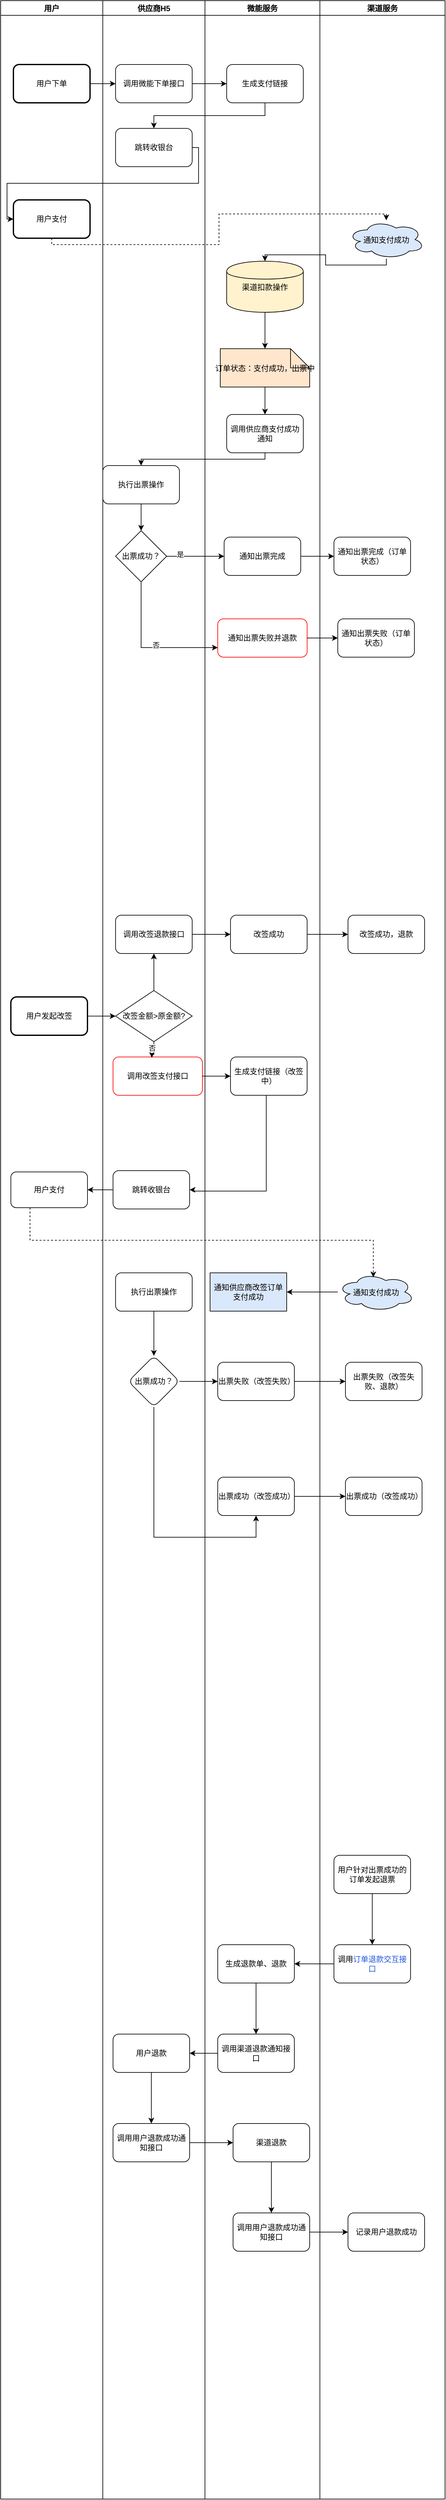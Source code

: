 <mxfile version="26.1.0">
  <diagram name="订单交互流程" id="X3QQzonAfKuEHhE_Va-f">
    <mxGraphModel dx="1038" dy="590" grid="1" gridSize="16" guides="1" tooltips="1" connect="1" arrows="1" fold="1" page="1" pageScale="1" pageWidth="827" pageHeight="1169" math="0" shadow="0">
      <root>
        <mxCell id="0" />
        <mxCell id="1" parent="0" />
        <mxCell id="J_SCniiIOk3CN0rLdy25-130" value="用户" style="swimlane;fontStyle=1;align=center;" vertex="1" parent="1">
          <mxGeometry y="40" width="160" height="3912" as="geometry" />
        </mxCell>
        <mxCell id="J_SCniiIOk3CN0rLdy25-131" value="用户下单" style="rounded=1;whiteSpace=wrap;strokeWidth=2;" vertex="1" parent="J_SCniiIOk3CN0rLdy25-130">
          <mxGeometry x="20" y="100" width="120" height="60" as="geometry" />
        </mxCell>
        <mxCell id="J_SCniiIOk3CN0rLdy25-132" value="用户支付" style="rounded=1;whiteSpace=wrap;strokeWidth=2;" vertex="1" parent="J_SCniiIOk3CN0rLdy25-130">
          <mxGeometry x="20" y="312" width="120" height="60" as="geometry" />
        </mxCell>
        <mxCell id="J_SCniiIOk3CN0rLdy25-133" value="用户发起改签" style="rounded=1;whiteSpace=wrap;strokeWidth=2;" vertex="1" parent="J_SCniiIOk3CN0rLdy25-130">
          <mxGeometry x="16" y="1560" width="120" height="60" as="geometry" />
        </mxCell>
        <mxCell id="J_SCniiIOk3CN0rLdy25-178" value="用户支付" style="rounded=1;whiteSpace=wrap;html=1;" vertex="1" parent="J_SCniiIOk3CN0rLdy25-130">
          <mxGeometry x="16" y="1834" width="120" height="56" as="geometry" />
        </mxCell>
        <mxCell id="J_SCniiIOk3CN0rLdy25-134" value="供应商H5" style="swimlane;fontStyle=1;align=center;" vertex="1" parent="1">
          <mxGeometry x="160" y="40" width="160" height="3912" as="geometry" />
        </mxCell>
        <mxCell id="J_SCniiIOk3CN0rLdy25-136" value="跳转收银台" style="rounded=1;whiteSpace=wrap;" vertex="1" parent="J_SCniiIOk3CN0rLdy25-134">
          <mxGeometry x="20" y="200" width="120" height="60" as="geometry" />
        </mxCell>
        <mxCell id="J_SCniiIOk3CN0rLdy25-142" value="调用改签退款接口" style="rounded=1;whiteSpace=wrap;" vertex="1" parent="J_SCniiIOk3CN0rLdy25-134">
          <mxGeometry x="20" y="1432" width="120" height="60" as="geometry" />
        </mxCell>
        <mxCell id="J_SCniiIOk3CN0rLdy25-143" value="调用改签支付接口" style="rounded=1;whiteSpace=wrap;strokeColor=#FF0000;" vertex="1" parent="J_SCniiIOk3CN0rLdy25-134">
          <mxGeometry x="16" y="1654" width="140" height="60" as="geometry" />
        </mxCell>
        <mxCell id="J_SCniiIOk3CN0rLdy25-135" value="调用微能下单接口" style="rounded=1;whiteSpace=wrap;" vertex="1" parent="J_SCniiIOk3CN0rLdy25-134">
          <mxGeometry x="20" y="100" width="120" height="60" as="geometry" />
        </mxCell>
        <mxCell id="J_SCniiIOk3CN0rLdy25-167" style="edgeStyle=orthogonalEdgeStyle;rounded=0;orthogonalLoop=1;jettySize=auto;html=1;entryX=0.5;entryY=1;entryDx=0;entryDy=0;" edge="1" parent="J_SCniiIOk3CN0rLdy25-134" source="J_SCniiIOk3CN0rLdy25-141" target="J_SCniiIOk3CN0rLdy25-142">
          <mxGeometry relative="1" as="geometry" />
        </mxCell>
        <mxCell id="J_SCniiIOk3CN0rLdy25-141" value="改签金额&gt;原金额?" style="rhombus;whiteSpace=wrap;" vertex="1" parent="J_SCniiIOk3CN0rLdy25-134">
          <mxGeometry x="20" y="1550" width="120" height="80" as="geometry" />
        </mxCell>
        <mxCell id="J_SCniiIOk3CN0rLdy25-165" style="edgeStyle=orthogonalEdgeStyle;rounded=0;orthogonalLoop=1;jettySize=auto;html=1;entryX=0.434;entryY=0.019;entryDx=0;entryDy=0;entryPerimeter=0;" edge="1" parent="J_SCniiIOk3CN0rLdy25-134" source="J_SCniiIOk3CN0rLdy25-141" target="J_SCniiIOk3CN0rLdy25-143">
          <mxGeometry relative="1" as="geometry" />
        </mxCell>
        <mxCell id="J_SCniiIOk3CN0rLdy25-166" value="否" style="edgeLabel;html=1;align=center;verticalAlign=middle;resizable=0;points=[];" vertex="1" connectable="0" parent="J_SCniiIOk3CN0rLdy25-165">
          <mxGeometry x="-0.331" y="-3" relative="1" as="geometry">
            <mxPoint as="offset" />
          </mxGeometry>
        </mxCell>
        <mxCell id="J_SCniiIOk3CN0rLdy25-173" value="跳转收银台" style="rounded=1;whiteSpace=wrap;html=1;" vertex="1" parent="J_SCniiIOk3CN0rLdy25-134">
          <mxGeometry x="16" y="1832" width="120" height="60" as="geometry" />
        </mxCell>
        <mxCell id="J_SCniiIOk3CN0rLdy25-137" value="执行出票操作" style="rounded=1;whiteSpace=wrap;" vertex="1" parent="J_SCniiIOk3CN0rLdy25-134">
          <mxGeometry y="728" width="120" height="60" as="geometry" />
        </mxCell>
        <mxCell id="J_SCniiIOk3CN0rLdy25-138" value="出票成功？" style="rhombus;whiteSpace=wrap;" vertex="1" parent="J_SCniiIOk3CN0rLdy25-134">
          <mxGeometry x="20" y="830" width="80" height="80" as="geometry" />
        </mxCell>
        <mxCell id="J_SCniiIOk3CN0rLdy25-160" style="edgeStyle=orthogonalEdgeStyle;rounded=0;exitX=0.5;exitY=1;entryX=0.5;entryY=0;" edge="1" parent="J_SCniiIOk3CN0rLdy25-134" source="J_SCniiIOk3CN0rLdy25-137" target="J_SCniiIOk3CN0rLdy25-138">
          <mxGeometry relative="1" as="geometry" />
        </mxCell>
        <mxCell id="J_SCniiIOk3CN0rLdy25-207" value="" style="edgeStyle=orthogonalEdgeStyle;rounded=0;orthogonalLoop=1;jettySize=auto;html=1;" edge="1" parent="J_SCniiIOk3CN0rLdy25-134" source="J_SCniiIOk3CN0rLdy25-205" target="J_SCniiIOk3CN0rLdy25-206">
          <mxGeometry relative="1" as="geometry" />
        </mxCell>
        <mxCell id="J_SCniiIOk3CN0rLdy25-205" value="执行出票操作" style="rounded=1;whiteSpace=wrap;html=1;" vertex="1" parent="J_SCniiIOk3CN0rLdy25-134">
          <mxGeometry x="20" y="1992" width="120" height="60" as="geometry" />
        </mxCell>
        <mxCell id="J_SCniiIOk3CN0rLdy25-206" value="出票成功？" style="rhombus;whiteSpace=wrap;html=1;rounded=1;" vertex="1" parent="J_SCniiIOk3CN0rLdy25-134">
          <mxGeometry x="40" y="2122" width="80" height="80" as="geometry" />
        </mxCell>
        <mxCell id="J_SCniiIOk3CN0rLdy25-247" value="" style="edgeStyle=orthogonalEdgeStyle;rounded=0;orthogonalLoop=1;jettySize=auto;html=1;" edge="1" parent="J_SCniiIOk3CN0rLdy25-134" source="J_SCniiIOk3CN0rLdy25-244" target="J_SCniiIOk3CN0rLdy25-246">
          <mxGeometry relative="1" as="geometry" />
        </mxCell>
        <mxCell id="J_SCniiIOk3CN0rLdy25-244" value="用户退款" style="whiteSpace=wrap;html=1;rounded=1;" vertex="1" parent="J_SCniiIOk3CN0rLdy25-134">
          <mxGeometry x="16" y="3184" width="120" height="60" as="geometry" />
        </mxCell>
        <mxCell id="J_SCniiIOk3CN0rLdy25-246" value="调用用户退款成功通知接口" style="whiteSpace=wrap;html=1;rounded=1;" vertex="1" parent="J_SCniiIOk3CN0rLdy25-134">
          <mxGeometry x="16" y="3324" width="120" height="60" as="geometry" />
        </mxCell>
        <mxCell id="J_SCniiIOk3CN0rLdy25-144" value="微能服务" style="swimlane;fontStyle=1;align=center;" vertex="1" parent="1">
          <mxGeometry x="320" y="40" width="180" height="3912" as="geometry" />
        </mxCell>
        <mxCell id="J_SCniiIOk3CN0rLdy25-145" value="生成支付链接" style="rounded=1;whiteSpace=wrap;" vertex="1" parent="J_SCniiIOk3CN0rLdy25-144">
          <mxGeometry x="34" y="100" width="120" height="60" as="geometry" />
        </mxCell>
        <mxCell id="J_SCniiIOk3CN0rLdy25-146" value="渠道扣款操作" style="shape=cylinder;fillColor=#FFF2CC;" vertex="1" parent="J_SCniiIOk3CN0rLdy25-144">
          <mxGeometry x="34" y="408" width="120" height="80" as="geometry" />
        </mxCell>
        <mxCell id="J_SCniiIOk3CN0rLdy25-147" value="订单状态：支付成功，出票中" style="shape=note;fillColor=#FFE6CC;" vertex="1" parent="J_SCniiIOk3CN0rLdy25-144">
          <mxGeometry x="24" y="545" width="140" height="60" as="geometry" />
        </mxCell>
        <mxCell id="J_SCniiIOk3CN0rLdy25-148" value="调用供应商支付成功通知" style="rounded=1;whiteSpace=wrap;" vertex="1" parent="J_SCniiIOk3CN0rLdy25-144">
          <mxGeometry x="34" y="648" width="120" height="60" as="geometry" />
        </mxCell>
        <mxCell id="J_SCniiIOk3CN0rLdy25-140" value="通知出票失败并退款" style="rounded=1;whiteSpace=wrap;strokeColor=#FF0000;" vertex="1" parent="J_SCniiIOk3CN0rLdy25-144">
          <mxGeometry x="20" y="968" width="140" height="60" as="geometry" />
        </mxCell>
        <mxCell id="J_SCniiIOk3CN0rLdy25-139" value="通知出票完成" style="rounded=1;whiteSpace=wrap;" vertex="1" parent="J_SCniiIOk3CN0rLdy25-144">
          <mxGeometry x="30" y="840" width="120" height="60" as="geometry" />
        </mxCell>
        <mxCell id="J_SCniiIOk3CN0rLdy25-171" value="生成支付链接（改签中）" style="rounded=1;whiteSpace=wrap;html=1;" vertex="1" parent="J_SCniiIOk3CN0rLdy25-144">
          <mxGeometry x="40" y="1654" width="120" height="60" as="geometry" />
        </mxCell>
        <mxCell id="J_SCniiIOk3CN0rLdy25-203" value="通知供应商改签订单支付成功" style="whiteSpace=wrap;html=1;fillColor=#DAE8FC;" vertex="1" parent="J_SCniiIOk3CN0rLdy25-144">
          <mxGeometry x="8" y="1992" width="120" height="60" as="geometry" />
        </mxCell>
        <mxCell id="J_SCniiIOk3CN0rLdy25-208" value="出票失败（改签失败）" style="whiteSpace=wrap;html=1;rounded=1;" vertex="1" parent="J_SCniiIOk3CN0rLdy25-144">
          <mxGeometry x="20" y="2132" width="120" height="60" as="geometry" />
        </mxCell>
        <mxCell id="J_SCniiIOk3CN0rLdy25-212" value="出票成功（改签成功）" style="whiteSpace=wrap;html=1;rounded=1;" vertex="1" parent="J_SCniiIOk3CN0rLdy25-144">
          <mxGeometry x="20" y="2312" width="120" height="60" as="geometry" />
        </mxCell>
        <mxCell id="J_SCniiIOk3CN0rLdy25-216" value="改签成功" style="whiteSpace=wrap;html=1;rounded=1;" vertex="1" parent="J_SCniiIOk3CN0rLdy25-144">
          <mxGeometry x="40" y="1432" width="120" height="60" as="geometry" />
        </mxCell>
        <mxCell id="J_SCniiIOk3CN0rLdy25-243" value="" style="edgeStyle=orthogonalEdgeStyle;rounded=0;orthogonalLoop=1;jettySize=auto;html=1;" edge="1" parent="J_SCniiIOk3CN0rLdy25-144" source="J_SCniiIOk3CN0rLdy25-240" target="J_SCniiIOk3CN0rLdy25-242">
          <mxGeometry relative="1" as="geometry" />
        </mxCell>
        <mxCell id="J_SCniiIOk3CN0rLdy25-240" value="生成退款单、退款" style="whiteSpace=wrap;html=1;rounded=1;" vertex="1" parent="J_SCniiIOk3CN0rLdy25-144">
          <mxGeometry x="20" y="3044" width="120" height="60" as="geometry" />
        </mxCell>
        <mxCell id="J_SCniiIOk3CN0rLdy25-242" value="调用渠道退款通知接口" style="whiteSpace=wrap;html=1;rounded=1;" vertex="1" parent="J_SCniiIOk3CN0rLdy25-144">
          <mxGeometry x="20" y="3184" width="120" height="60" as="geometry" />
        </mxCell>
        <mxCell id="J_SCniiIOk3CN0rLdy25-251" value="" style="edgeStyle=orthogonalEdgeStyle;rounded=0;orthogonalLoop=1;jettySize=auto;html=1;" edge="1" parent="J_SCniiIOk3CN0rLdy25-144" source="J_SCniiIOk3CN0rLdy25-248" target="J_SCniiIOk3CN0rLdy25-250">
          <mxGeometry relative="1" as="geometry" />
        </mxCell>
        <mxCell id="J_SCniiIOk3CN0rLdy25-248" value="渠道退款" style="whiteSpace=wrap;html=1;rounded=1;" vertex="1" parent="J_SCniiIOk3CN0rLdy25-144">
          <mxGeometry x="44" y="3324" width="120" height="60" as="geometry" />
        </mxCell>
        <mxCell id="J_SCniiIOk3CN0rLdy25-250" value="调用用户退款成功通知接口" style="whiteSpace=wrap;html=1;rounded=1;" vertex="1" parent="J_SCniiIOk3CN0rLdy25-144">
          <mxGeometry x="44" y="3464" width="120" height="60" as="geometry" />
        </mxCell>
        <mxCell id="J_SCniiIOk3CN0rLdy25-149" value="渠道服务" style="swimlane;fontStyle=1;align=center;" vertex="1" parent="1">
          <mxGeometry x="500" y="40" width="196" height="3912" as="geometry" />
        </mxCell>
        <mxCell id="J_SCniiIOk3CN0rLdy25-150" value="通知支付成功" style="shape=cloud;fillColor=#DAE8FC;" vertex="1" parent="J_SCniiIOk3CN0rLdy25-149">
          <mxGeometry x="44" y="344" width="120" height="60" as="geometry" />
        </mxCell>
        <mxCell id="J_SCniiIOk3CN0rLdy25-185" value="通知出票完成（订单状态）" style="rounded=1;whiteSpace=wrap;html=1;" vertex="1" parent="J_SCniiIOk3CN0rLdy25-149">
          <mxGeometry x="22" y="840" width="120" height="60" as="geometry" />
        </mxCell>
        <mxCell id="J_SCniiIOk3CN0rLdy25-187" value="通知出票失败（订单状态）" style="rounded=1;whiteSpace=wrap;html=1;" vertex="1" parent="J_SCniiIOk3CN0rLdy25-149">
          <mxGeometry x="28" y="968" width="120" height="60" as="geometry" />
        </mxCell>
        <mxCell id="J_SCniiIOk3CN0rLdy25-190" value="通知支付成功" style="shape=cloud;fillColor=#DAE8FC;" vertex="1" parent="J_SCniiIOk3CN0rLdy25-149">
          <mxGeometry x="28" y="1992" width="120" height="60" as="geometry" />
        </mxCell>
        <mxCell id="J_SCniiIOk3CN0rLdy25-210" value="出票失败（改签失败、退款）" style="whiteSpace=wrap;html=1;rounded=1;" vertex="1" parent="J_SCniiIOk3CN0rLdy25-149">
          <mxGeometry x="40" y="2132" width="120" height="60" as="geometry" />
        </mxCell>
        <mxCell id="J_SCniiIOk3CN0rLdy25-214" value="出票成功（改签成功）" style="whiteSpace=wrap;html=1;rounded=1;" vertex="1" parent="J_SCniiIOk3CN0rLdy25-149">
          <mxGeometry x="40" y="2312" width="120" height="60" as="geometry" />
        </mxCell>
        <mxCell id="J_SCniiIOk3CN0rLdy25-218" value="改签成功，退款" style="whiteSpace=wrap;html=1;rounded=1;" vertex="1" parent="J_SCniiIOk3CN0rLdy25-149">
          <mxGeometry x="44" y="1432" width="120" height="60" as="geometry" />
        </mxCell>
        <mxCell id="J_SCniiIOk3CN0rLdy25-239" value="" style="edgeStyle=orthogonalEdgeStyle;rounded=0;orthogonalLoop=1;jettySize=auto;html=1;" edge="1" parent="J_SCniiIOk3CN0rLdy25-149" source="J_SCniiIOk3CN0rLdy25-237" target="J_SCniiIOk3CN0rLdy25-238">
          <mxGeometry relative="1" as="geometry" />
        </mxCell>
        <mxCell id="J_SCniiIOk3CN0rLdy25-237" value="用户针对出票成功的订单发起退票" style="rounded=1;whiteSpace=wrap;html=1;" vertex="1" parent="J_SCniiIOk3CN0rLdy25-149">
          <mxGeometry x="22" y="2904" width="120" height="60" as="geometry" />
        </mxCell>
        <mxCell id="J_SCniiIOk3CN0rLdy25-238" value="调用&lt;span style=&quot;color: rgb(36, 91, 219); background-color: transparent;&quot;&gt;订单退款交互接口&lt;/span&gt;" style="whiteSpace=wrap;html=1;rounded=1;" vertex="1" parent="J_SCniiIOk3CN0rLdy25-149">
          <mxGeometry x="22" y="3044" width="120" height="60" as="geometry" />
        </mxCell>
        <mxCell id="J_SCniiIOk3CN0rLdy25-252" value="记录用户退款成功" style="whiteSpace=wrap;html=1;rounded=1;" vertex="1" parent="J_SCniiIOk3CN0rLdy25-149">
          <mxGeometry x="44" y="3464" width="120" height="60" as="geometry" />
        </mxCell>
        <mxCell id="J_SCniiIOk3CN0rLdy25-151" style="edgeStyle=orthogonalEdgeStyle;rounded=0;exitX=1;exitY=0.5;entryX=0;entryY=0.5;" edge="1" parent="1" source="J_SCniiIOk3CN0rLdy25-131" target="J_SCniiIOk3CN0rLdy25-135">
          <mxGeometry relative="1" as="geometry" />
        </mxCell>
        <mxCell id="J_SCniiIOk3CN0rLdy25-153" style="edgeStyle=orthogonalEdgeStyle;rounded=0;exitX=0.5;exitY=1;entryX=0.5;entryY=0;" edge="1" parent="1" source="J_SCniiIOk3CN0rLdy25-145" target="J_SCniiIOk3CN0rLdy25-136">
          <mxGeometry relative="1" as="geometry" />
        </mxCell>
        <mxCell id="J_SCniiIOk3CN0rLdy25-154" style="edgeStyle=orthogonalEdgeStyle;rounded=0;exitX=1;exitY=0.5;entryX=0;entryY=0.5;" edge="1" parent="1" source="J_SCniiIOk3CN0rLdy25-136" target="J_SCniiIOk3CN0rLdy25-132">
          <mxGeometry relative="1" as="geometry" />
        </mxCell>
        <mxCell id="J_SCniiIOk3CN0rLdy25-155" style="edgeStyle=orthogonalEdgeStyle;rounded=0;exitX=0.5;exitY=1;entryX=0.5;entryY=0;dashed=1;" edge="1" parent="1" source="J_SCniiIOk3CN0rLdy25-132" target="J_SCniiIOk3CN0rLdy25-150">
          <mxGeometry relative="1" as="geometry" />
        </mxCell>
        <mxCell id="J_SCniiIOk3CN0rLdy25-157" style="edgeStyle=orthogonalEdgeStyle;rounded=0;exitX=0.5;exitY=1;entryX=0.5;entryY=0;" edge="1" parent="1" source="J_SCniiIOk3CN0rLdy25-146" target="J_SCniiIOk3CN0rLdy25-147">
          <mxGeometry relative="1" as="geometry" />
        </mxCell>
        <mxCell id="J_SCniiIOk3CN0rLdy25-158" style="edgeStyle=orthogonalEdgeStyle;rounded=0;exitX=0.5;exitY=1;entryX=0.5;entryY=0;" edge="1" parent="1" source="J_SCniiIOk3CN0rLdy25-147" target="J_SCniiIOk3CN0rLdy25-148">
          <mxGeometry relative="1" as="geometry" />
        </mxCell>
        <mxCell id="J_SCniiIOk3CN0rLdy25-159" style="edgeStyle=orthogonalEdgeStyle;rounded=0;exitX=0.5;exitY=1;entryX=0.5;entryY=0;" edge="1" parent="1" source="J_SCniiIOk3CN0rLdy25-148" target="J_SCniiIOk3CN0rLdy25-137">
          <mxGeometry relative="1" as="geometry" />
        </mxCell>
        <mxCell id="J_SCniiIOk3CN0rLdy25-152" style="edgeStyle=orthogonalEdgeStyle;rounded=0;exitX=1;exitY=0.5;entryX=0;entryY=0.5;" edge="1" parent="1" source="J_SCniiIOk3CN0rLdy25-135" target="J_SCniiIOk3CN0rLdy25-145">
          <mxGeometry relative="1" as="geometry" />
        </mxCell>
        <mxCell id="J_SCniiIOk3CN0rLdy25-156" style="edgeStyle=orthogonalEdgeStyle;rounded=0;exitX=0.5;exitY=1;entryX=0.5;entryY=0;" edge="1" parent="1" source="J_SCniiIOk3CN0rLdy25-150" target="J_SCniiIOk3CN0rLdy25-146">
          <mxGeometry relative="1" as="geometry" />
        </mxCell>
        <mxCell id="J_SCniiIOk3CN0rLdy25-164" style="edgeStyle=orthogonalEdgeStyle;rounded=0;orthogonalLoop=1;jettySize=auto;html=1;entryX=0;entryY=0.5;entryDx=0;entryDy=0;" edge="1" parent="1" source="J_SCniiIOk3CN0rLdy25-133" target="J_SCniiIOk3CN0rLdy25-141">
          <mxGeometry relative="1" as="geometry" />
        </mxCell>
        <mxCell id="J_SCniiIOk3CN0rLdy25-172" style="edgeStyle=orthogonalEdgeStyle;rounded=0;orthogonalLoop=1;jettySize=auto;html=1;entryX=0;entryY=0.5;entryDx=0;entryDy=0;" edge="1" parent="1" source="J_SCniiIOk3CN0rLdy25-143" target="J_SCniiIOk3CN0rLdy25-171">
          <mxGeometry relative="1" as="geometry" />
        </mxCell>
        <mxCell id="J_SCniiIOk3CN0rLdy25-175" style="edgeStyle=orthogonalEdgeStyle;rounded=0;orthogonalLoop=1;jettySize=auto;html=1;entryX=1;entryY=0.5;entryDx=0;entryDy=0;" edge="1" parent="1" source="J_SCniiIOk3CN0rLdy25-171" target="J_SCniiIOk3CN0rLdy25-173">
          <mxGeometry relative="1" as="geometry">
            <Array as="points">
              <mxPoint x="416" y="1904" />
              <mxPoint x="300" y="1904" />
              <mxPoint x="300" y="1902" />
            </Array>
          </mxGeometry>
        </mxCell>
        <mxCell id="J_SCniiIOk3CN0rLdy25-180" style="edgeStyle=orthogonalEdgeStyle;rounded=0;orthogonalLoop=1;jettySize=auto;html=1;entryX=0;entryY=0.5;entryDx=0;entryDy=0;" edge="1" parent="1" source="J_SCniiIOk3CN0rLdy25-138" target="J_SCniiIOk3CN0rLdy25-139">
          <mxGeometry relative="1" as="geometry" />
        </mxCell>
        <mxCell id="J_SCniiIOk3CN0rLdy25-182" value="是" style="edgeLabel;html=1;align=center;verticalAlign=middle;resizable=0;points=[];" vertex="1" connectable="0" parent="J_SCniiIOk3CN0rLdy25-180">
          <mxGeometry x="-0.533" y="3" relative="1" as="geometry">
            <mxPoint as="offset" />
          </mxGeometry>
        </mxCell>
        <mxCell id="J_SCniiIOk3CN0rLdy25-181" style="edgeStyle=orthogonalEdgeStyle;rounded=0;orthogonalLoop=1;jettySize=auto;html=1;entryX=0;entryY=0.75;entryDx=0;entryDy=0;" edge="1" parent="1" source="J_SCniiIOk3CN0rLdy25-138" target="J_SCniiIOk3CN0rLdy25-140">
          <mxGeometry relative="1" as="geometry">
            <Array as="points">
              <mxPoint x="220" y="1053" />
            </Array>
          </mxGeometry>
        </mxCell>
        <mxCell id="J_SCniiIOk3CN0rLdy25-183" value="否" style="edgeLabel;html=1;align=center;verticalAlign=middle;resizable=0;points=[];" vertex="1" connectable="0" parent="J_SCniiIOk3CN0rLdy25-181">
          <mxGeometry x="0.132" y="4" relative="1" as="geometry">
            <mxPoint as="offset" />
          </mxGeometry>
        </mxCell>
        <mxCell id="J_SCniiIOk3CN0rLdy25-186" style="edgeStyle=orthogonalEdgeStyle;rounded=0;orthogonalLoop=1;jettySize=auto;html=1;entryX=0;entryY=0.5;entryDx=0;entryDy=0;" edge="1" parent="1" source="J_SCniiIOk3CN0rLdy25-139" target="J_SCniiIOk3CN0rLdy25-185">
          <mxGeometry relative="1" as="geometry" />
        </mxCell>
        <mxCell id="J_SCniiIOk3CN0rLdy25-188" style="edgeStyle=orthogonalEdgeStyle;rounded=0;orthogonalLoop=1;jettySize=auto;html=1;entryX=0;entryY=0.5;entryDx=0;entryDy=0;" edge="1" parent="1" source="J_SCniiIOk3CN0rLdy25-140" target="J_SCniiIOk3CN0rLdy25-187">
          <mxGeometry relative="1" as="geometry" />
        </mxCell>
        <mxCell id="J_SCniiIOk3CN0rLdy25-189" style="edgeStyle=orthogonalEdgeStyle;rounded=0;orthogonalLoop=1;jettySize=auto;html=1;" edge="1" parent="1" source="J_SCniiIOk3CN0rLdy25-173" target="J_SCniiIOk3CN0rLdy25-178">
          <mxGeometry relative="1" as="geometry" />
        </mxCell>
        <mxCell id="J_SCniiIOk3CN0rLdy25-200" style="edgeStyle=orthogonalEdgeStyle;rounded=0;exitX=0.25;exitY=1;entryX=0.464;entryY=0.117;dashed=1;exitDx=0;exitDy=0;entryDx=0;entryDy=0;entryPerimeter=0;" edge="1" parent="1" source="J_SCniiIOk3CN0rLdy25-178" target="J_SCniiIOk3CN0rLdy25-190">
          <mxGeometry relative="1" as="geometry">
            <mxPoint x="48.0" y="1951.998" as="sourcePoint" />
            <mxPoint x="564.44" y="2062.45" as="targetPoint" />
          </mxGeometry>
        </mxCell>
        <mxCell id="J_SCniiIOk3CN0rLdy25-204" value="" style="edgeStyle=orthogonalEdgeStyle;rounded=0;orthogonalLoop=1;jettySize=auto;html=1;" edge="1" parent="1" source="J_SCniiIOk3CN0rLdy25-190" target="J_SCniiIOk3CN0rLdy25-203">
          <mxGeometry relative="1" as="geometry" />
        </mxCell>
        <mxCell id="J_SCniiIOk3CN0rLdy25-209" value="" style="edgeStyle=orthogonalEdgeStyle;rounded=0;orthogonalLoop=1;jettySize=auto;html=1;" edge="1" parent="1" source="J_SCniiIOk3CN0rLdy25-206" target="J_SCniiIOk3CN0rLdy25-208">
          <mxGeometry relative="1" as="geometry" />
        </mxCell>
        <mxCell id="J_SCniiIOk3CN0rLdy25-211" value="" style="edgeStyle=orthogonalEdgeStyle;rounded=0;orthogonalLoop=1;jettySize=auto;html=1;" edge="1" parent="1" source="J_SCniiIOk3CN0rLdy25-208" target="J_SCniiIOk3CN0rLdy25-210">
          <mxGeometry relative="1" as="geometry" />
        </mxCell>
        <mxCell id="J_SCniiIOk3CN0rLdy25-213" value="" style="edgeStyle=orthogonalEdgeStyle;rounded=0;orthogonalLoop=1;jettySize=auto;html=1;" edge="1" parent="1" source="J_SCniiIOk3CN0rLdy25-206" target="J_SCniiIOk3CN0rLdy25-212">
          <mxGeometry relative="1" as="geometry">
            <Array as="points">
              <mxPoint x="240" y="2446" />
            </Array>
          </mxGeometry>
        </mxCell>
        <mxCell id="J_SCniiIOk3CN0rLdy25-215" value="" style="edgeStyle=orthogonalEdgeStyle;rounded=0;orthogonalLoop=1;jettySize=auto;html=1;" edge="1" parent="1" source="J_SCniiIOk3CN0rLdy25-212" target="J_SCniiIOk3CN0rLdy25-214">
          <mxGeometry relative="1" as="geometry" />
        </mxCell>
        <mxCell id="J_SCniiIOk3CN0rLdy25-217" value="" style="edgeStyle=orthogonalEdgeStyle;rounded=0;orthogonalLoop=1;jettySize=auto;html=1;" edge="1" parent="1" source="J_SCniiIOk3CN0rLdy25-142" target="J_SCniiIOk3CN0rLdy25-216">
          <mxGeometry relative="1" as="geometry" />
        </mxCell>
        <mxCell id="J_SCniiIOk3CN0rLdy25-219" value="" style="edgeStyle=orthogonalEdgeStyle;rounded=0;orthogonalLoop=1;jettySize=auto;html=1;" edge="1" parent="1" source="J_SCniiIOk3CN0rLdy25-216" target="J_SCniiIOk3CN0rLdy25-218">
          <mxGeometry relative="1" as="geometry" />
        </mxCell>
        <mxCell id="J_SCniiIOk3CN0rLdy25-241" value="" style="edgeStyle=orthogonalEdgeStyle;rounded=0;orthogonalLoop=1;jettySize=auto;html=1;" edge="1" parent="1" source="J_SCniiIOk3CN0rLdy25-238" target="J_SCniiIOk3CN0rLdy25-240">
          <mxGeometry relative="1" as="geometry" />
        </mxCell>
        <mxCell id="J_SCniiIOk3CN0rLdy25-245" value="" style="edgeStyle=orthogonalEdgeStyle;rounded=0;orthogonalLoop=1;jettySize=auto;html=1;" edge="1" parent="1" source="J_SCniiIOk3CN0rLdy25-242" target="J_SCniiIOk3CN0rLdy25-244">
          <mxGeometry relative="1" as="geometry" />
        </mxCell>
        <mxCell id="J_SCniiIOk3CN0rLdy25-249" value="" style="edgeStyle=orthogonalEdgeStyle;rounded=0;orthogonalLoop=1;jettySize=auto;html=1;" edge="1" parent="1" source="J_SCniiIOk3CN0rLdy25-246" target="J_SCniiIOk3CN0rLdy25-248">
          <mxGeometry relative="1" as="geometry" />
        </mxCell>
        <mxCell id="J_SCniiIOk3CN0rLdy25-253" value="" style="edgeStyle=orthogonalEdgeStyle;rounded=0;orthogonalLoop=1;jettySize=auto;html=1;" edge="1" parent="1" source="J_SCniiIOk3CN0rLdy25-250" target="J_SCniiIOk3CN0rLdy25-252">
          <mxGeometry relative="1" as="geometry" />
        </mxCell>
      </root>
    </mxGraphModel>
  </diagram>
</mxfile>
